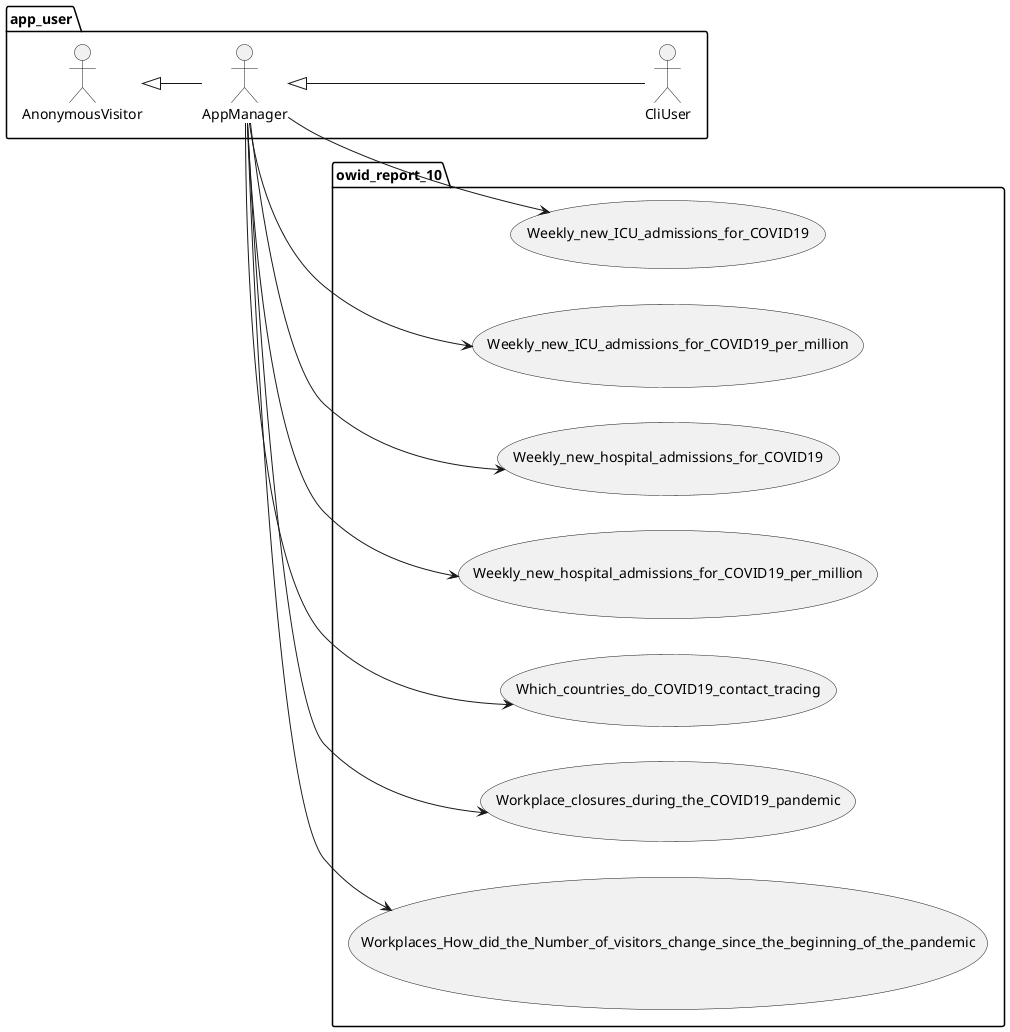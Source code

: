 @startuml
left to right direction

package app_user {
	actor AnonymousVisitor as av
	actor AppManager as am
	actor CliUser as cu

	av <|-- am
	am <|-- cu
}

package owid_report_10 {
    usecase Weekly_new_ICU_admissions_for_COVID19 as UC350
    usecase Weekly_new_ICU_admissions_for_COVID19_per_million as UC351
    usecase Weekly_new_hospital_admissions_for_COVID19 as UC352
    usecase Weekly_new_hospital_admissions_for_COVID19_per_million as UC353
    usecase Which_countries_do_COVID19_contact_tracing as UC354
    usecase Workplace_closures_during_the_COVID19_pandemic as UC355
    usecase Workplaces_How_did_the_Number_of_visitors_change_since_the_beginning_of_the_pandemic as UC356
}
am --> UC350
am --> UC351
am --> UC352
am --> UC353
am --> UC354
am --> UC355
am --> UC356
@enduml
